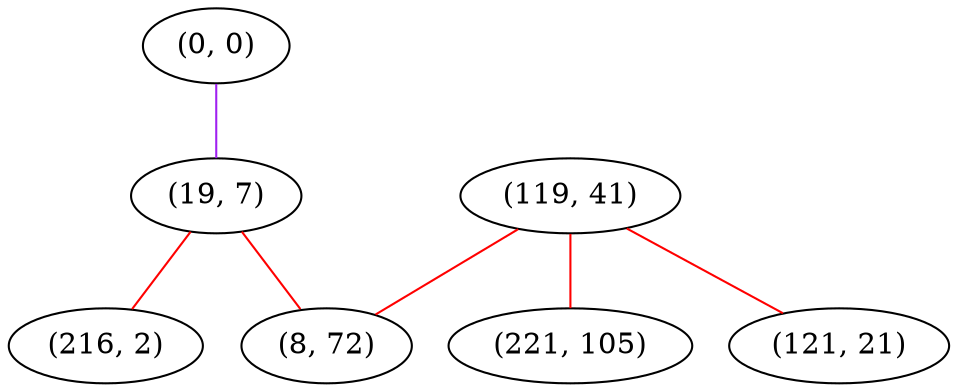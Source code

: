 graph "" {
"(0, 0)";
"(19, 7)";
"(119, 41)";
"(8, 72)";
"(216, 2)";
"(221, 105)";
"(121, 21)";
"(0, 0)" -- "(19, 7)"  [color=purple, key=0, weight=4];
"(19, 7)" -- "(8, 72)"  [color=red, key=0, weight=1];
"(19, 7)" -- "(216, 2)"  [color=red, key=0, weight=1];
"(119, 41)" -- "(121, 21)"  [color=red, key=0, weight=1];
"(119, 41)" -- "(8, 72)"  [color=red, key=0, weight=1];
"(119, 41)" -- "(221, 105)"  [color=red, key=0, weight=1];
}
